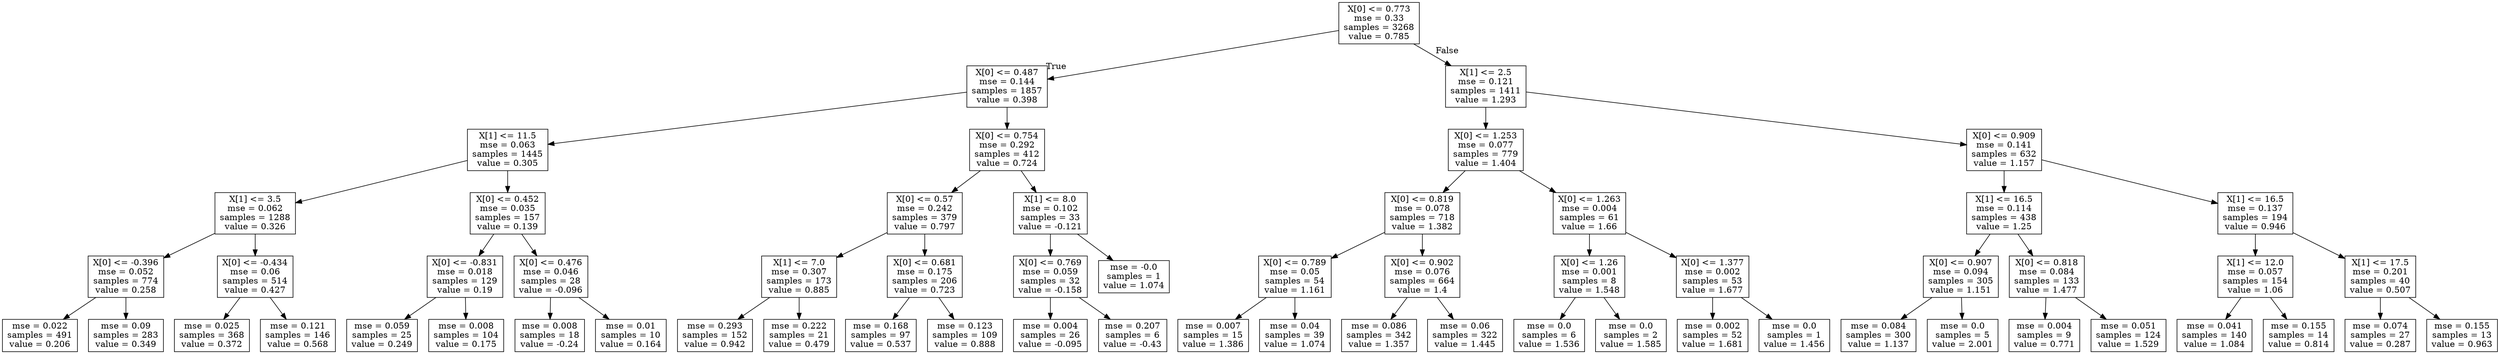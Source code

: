 digraph Tree {
node [shape=box] ;
0 [label="X[0] <= 0.773\nmse = 0.33\nsamples = 3268\nvalue = 0.785"] ;
1 [label="X[0] <= 0.487\nmse = 0.144\nsamples = 1857\nvalue = 0.398"] ;
0 -> 1 [labeldistance=2.5, labelangle=45, headlabel="True"] ;
2 [label="X[1] <= 11.5\nmse = 0.063\nsamples = 1445\nvalue = 0.305"] ;
1 -> 2 ;
3 [label="X[1] <= 3.5\nmse = 0.062\nsamples = 1288\nvalue = 0.326"] ;
2 -> 3 ;
4 [label="X[0] <= -0.396\nmse = 0.052\nsamples = 774\nvalue = 0.258"] ;
3 -> 4 ;
5 [label="mse = 0.022\nsamples = 491\nvalue = 0.206"] ;
4 -> 5 ;
6 [label="mse = 0.09\nsamples = 283\nvalue = 0.349"] ;
4 -> 6 ;
7 [label="X[0] <= -0.434\nmse = 0.06\nsamples = 514\nvalue = 0.427"] ;
3 -> 7 ;
8 [label="mse = 0.025\nsamples = 368\nvalue = 0.372"] ;
7 -> 8 ;
9 [label="mse = 0.121\nsamples = 146\nvalue = 0.568"] ;
7 -> 9 ;
10 [label="X[0] <= 0.452\nmse = 0.035\nsamples = 157\nvalue = 0.139"] ;
2 -> 10 ;
11 [label="X[0] <= -0.831\nmse = 0.018\nsamples = 129\nvalue = 0.19"] ;
10 -> 11 ;
12 [label="mse = 0.059\nsamples = 25\nvalue = 0.249"] ;
11 -> 12 ;
13 [label="mse = 0.008\nsamples = 104\nvalue = 0.175"] ;
11 -> 13 ;
14 [label="X[0] <= 0.476\nmse = 0.046\nsamples = 28\nvalue = -0.096"] ;
10 -> 14 ;
15 [label="mse = 0.008\nsamples = 18\nvalue = -0.24"] ;
14 -> 15 ;
16 [label="mse = 0.01\nsamples = 10\nvalue = 0.164"] ;
14 -> 16 ;
17 [label="X[0] <= 0.754\nmse = 0.292\nsamples = 412\nvalue = 0.724"] ;
1 -> 17 ;
18 [label="X[0] <= 0.57\nmse = 0.242\nsamples = 379\nvalue = 0.797"] ;
17 -> 18 ;
19 [label="X[1] <= 7.0\nmse = 0.307\nsamples = 173\nvalue = 0.885"] ;
18 -> 19 ;
20 [label="mse = 0.293\nsamples = 152\nvalue = 0.942"] ;
19 -> 20 ;
21 [label="mse = 0.222\nsamples = 21\nvalue = 0.479"] ;
19 -> 21 ;
22 [label="X[0] <= 0.681\nmse = 0.175\nsamples = 206\nvalue = 0.723"] ;
18 -> 22 ;
23 [label="mse = 0.168\nsamples = 97\nvalue = 0.537"] ;
22 -> 23 ;
24 [label="mse = 0.123\nsamples = 109\nvalue = 0.888"] ;
22 -> 24 ;
25 [label="X[1] <= 8.0\nmse = 0.102\nsamples = 33\nvalue = -0.121"] ;
17 -> 25 ;
26 [label="X[0] <= 0.769\nmse = 0.059\nsamples = 32\nvalue = -0.158"] ;
25 -> 26 ;
27 [label="mse = 0.004\nsamples = 26\nvalue = -0.095"] ;
26 -> 27 ;
28 [label="mse = 0.207\nsamples = 6\nvalue = -0.43"] ;
26 -> 28 ;
29 [label="mse = -0.0\nsamples = 1\nvalue = 1.074"] ;
25 -> 29 ;
30 [label="X[1] <= 2.5\nmse = 0.121\nsamples = 1411\nvalue = 1.293"] ;
0 -> 30 [labeldistance=2.5, labelangle=-45, headlabel="False"] ;
31 [label="X[0] <= 1.253\nmse = 0.077\nsamples = 779\nvalue = 1.404"] ;
30 -> 31 ;
32 [label="X[0] <= 0.819\nmse = 0.078\nsamples = 718\nvalue = 1.382"] ;
31 -> 32 ;
33 [label="X[0] <= 0.789\nmse = 0.05\nsamples = 54\nvalue = 1.161"] ;
32 -> 33 ;
34 [label="mse = 0.007\nsamples = 15\nvalue = 1.386"] ;
33 -> 34 ;
35 [label="mse = 0.04\nsamples = 39\nvalue = 1.074"] ;
33 -> 35 ;
36 [label="X[0] <= 0.902\nmse = 0.076\nsamples = 664\nvalue = 1.4"] ;
32 -> 36 ;
37 [label="mse = 0.086\nsamples = 342\nvalue = 1.357"] ;
36 -> 37 ;
38 [label="mse = 0.06\nsamples = 322\nvalue = 1.445"] ;
36 -> 38 ;
39 [label="X[0] <= 1.263\nmse = 0.004\nsamples = 61\nvalue = 1.66"] ;
31 -> 39 ;
40 [label="X[0] <= 1.26\nmse = 0.001\nsamples = 8\nvalue = 1.548"] ;
39 -> 40 ;
41 [label="mse = 0.0\nsamples = 6\nvalue = 1.536"] ;
40 -> 41 ;
42 [label="mse = 0.0\nsamples = 2\nvalue = 1.585"] ;
40 -> 42 ;
43 [label="X[0] <= 1.377\nmse = 0.002\nsamples = 53\nvalue = 1.677"] ;
39 -> 43 ;
44 [label="mse = 0.002\nsamples = 52\nvalue = 1.681"] ;
43 -> 44 ;
45 [label="mse = 0.0\nsamples = 1\nvalue = 1.456"] ;
43 -> 45 ;
46 [label="X[0] <= 0.909\nmse = 0.141\nsamples = 632\nvalue = 1.157"] ;
30 -> 46 ;
47 [label="X[1] <= 16.5\nmse = 0.114\nsamples = 438\nvalue = 1.25"] ;
46 -> 47 ;
48 [label="X[0] <= 0.907\nmse = 0.094\nsamples = 305\nvalue = 1.151"] ;
47 -> 48 ;
49 [label="mse = 0.084\nsamples = 300\nvalue = 1.137"] ;
48 -> 49 ;
50 [label="mse = 0.0\nsamples = 5\nvalue = 2.001"] ;
48 -> 50 ;
51 [label="X[0] <= 0.818\nmse = 0.084\nsamples = 133\nvalue = 1.477"] ;
47 -> 51 ;
52 [label="mse = 0.004\nsamples = 9\nvalue = 0.771"] ;
51 -> 52 ;
53 [label="mse = 0.051\nsamples = 124\nvalue = 1.529"] ;
51 -> 53 ;
54 [label="X[1] <= 16.5\nmse = 0.137\nsamples = 194\nvalue = 0.946"] ;
46 -> 54 ;
55 [label="X[1] <= 12.0\nmse = 0.057\nsamples = 154\nvalue = 1.06"] ;
54 -> 55 ;
56 [label="mse = 0.041\nsamples = 140\nvalue = 1.084"] ;
55 -> 56 ;
57 [label="mse = 0.155\nsamples = 14\nvalue = 0.814"] ;
55 -> 57 ;
58 [label="X[1] <= 17.5\nmse = 0.201\nsamples = 40\nvalue = 0.507"] ;
54 -> 58 ;
59 [label="mse = 0.074\nsamples = 27\nvalue = 0.287"] ;
58 -> 59 ;
60 [label="mse = 0.155\nsamples = 13\nvalue = 0.963"] ;
58 -> 60 ;
}